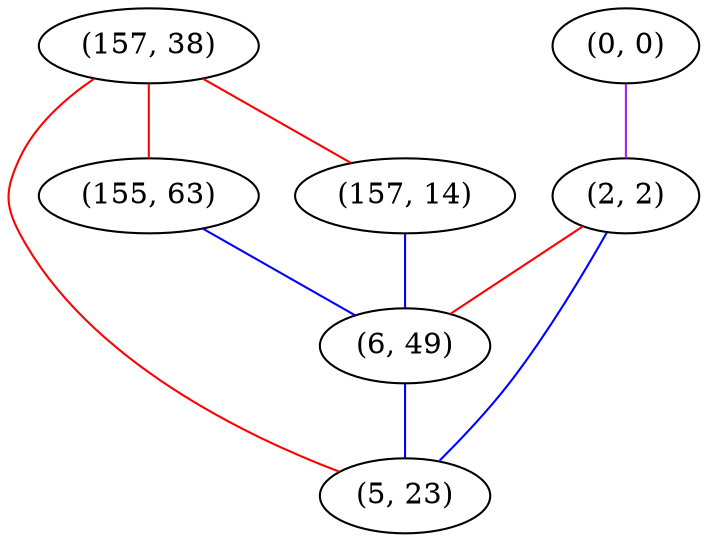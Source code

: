 graph "" {
"(157, 38)";
"(0, 0)";
"(2, 2)";
"(157, 14)";
"(155, 63)";
"(6, 49)";
"(5, 23)";
"(157, 38)" -- "(157, 14)"  [color=red, key=0, weight=1];
"(157, 38)" -- "(155, 63)"  [color=red, key=0, weight=1];
"(157, 38)" -- "(5, 23)"  [color=red, key=0, weight=1];
"(0, 0)" -- "(2, 2)"  [color=purple, key=0, weight=4];
"(2, 2)" -- "(5, 23)"  [color=blue, key=0, weight=3];
"(2, 2)" -- "(6, 49)"  [color=red, key=0, weight=1];
"(157, 14)" -- "(6, 49)"  [color=blue, key=0, weight=3];
"(155, 63)" -- "(6, 49)"  [color=blue, key=0, weight=3];
"(6, 49)" -- "(5, 23)"  [color=blue, key=0, weight=3];
}
